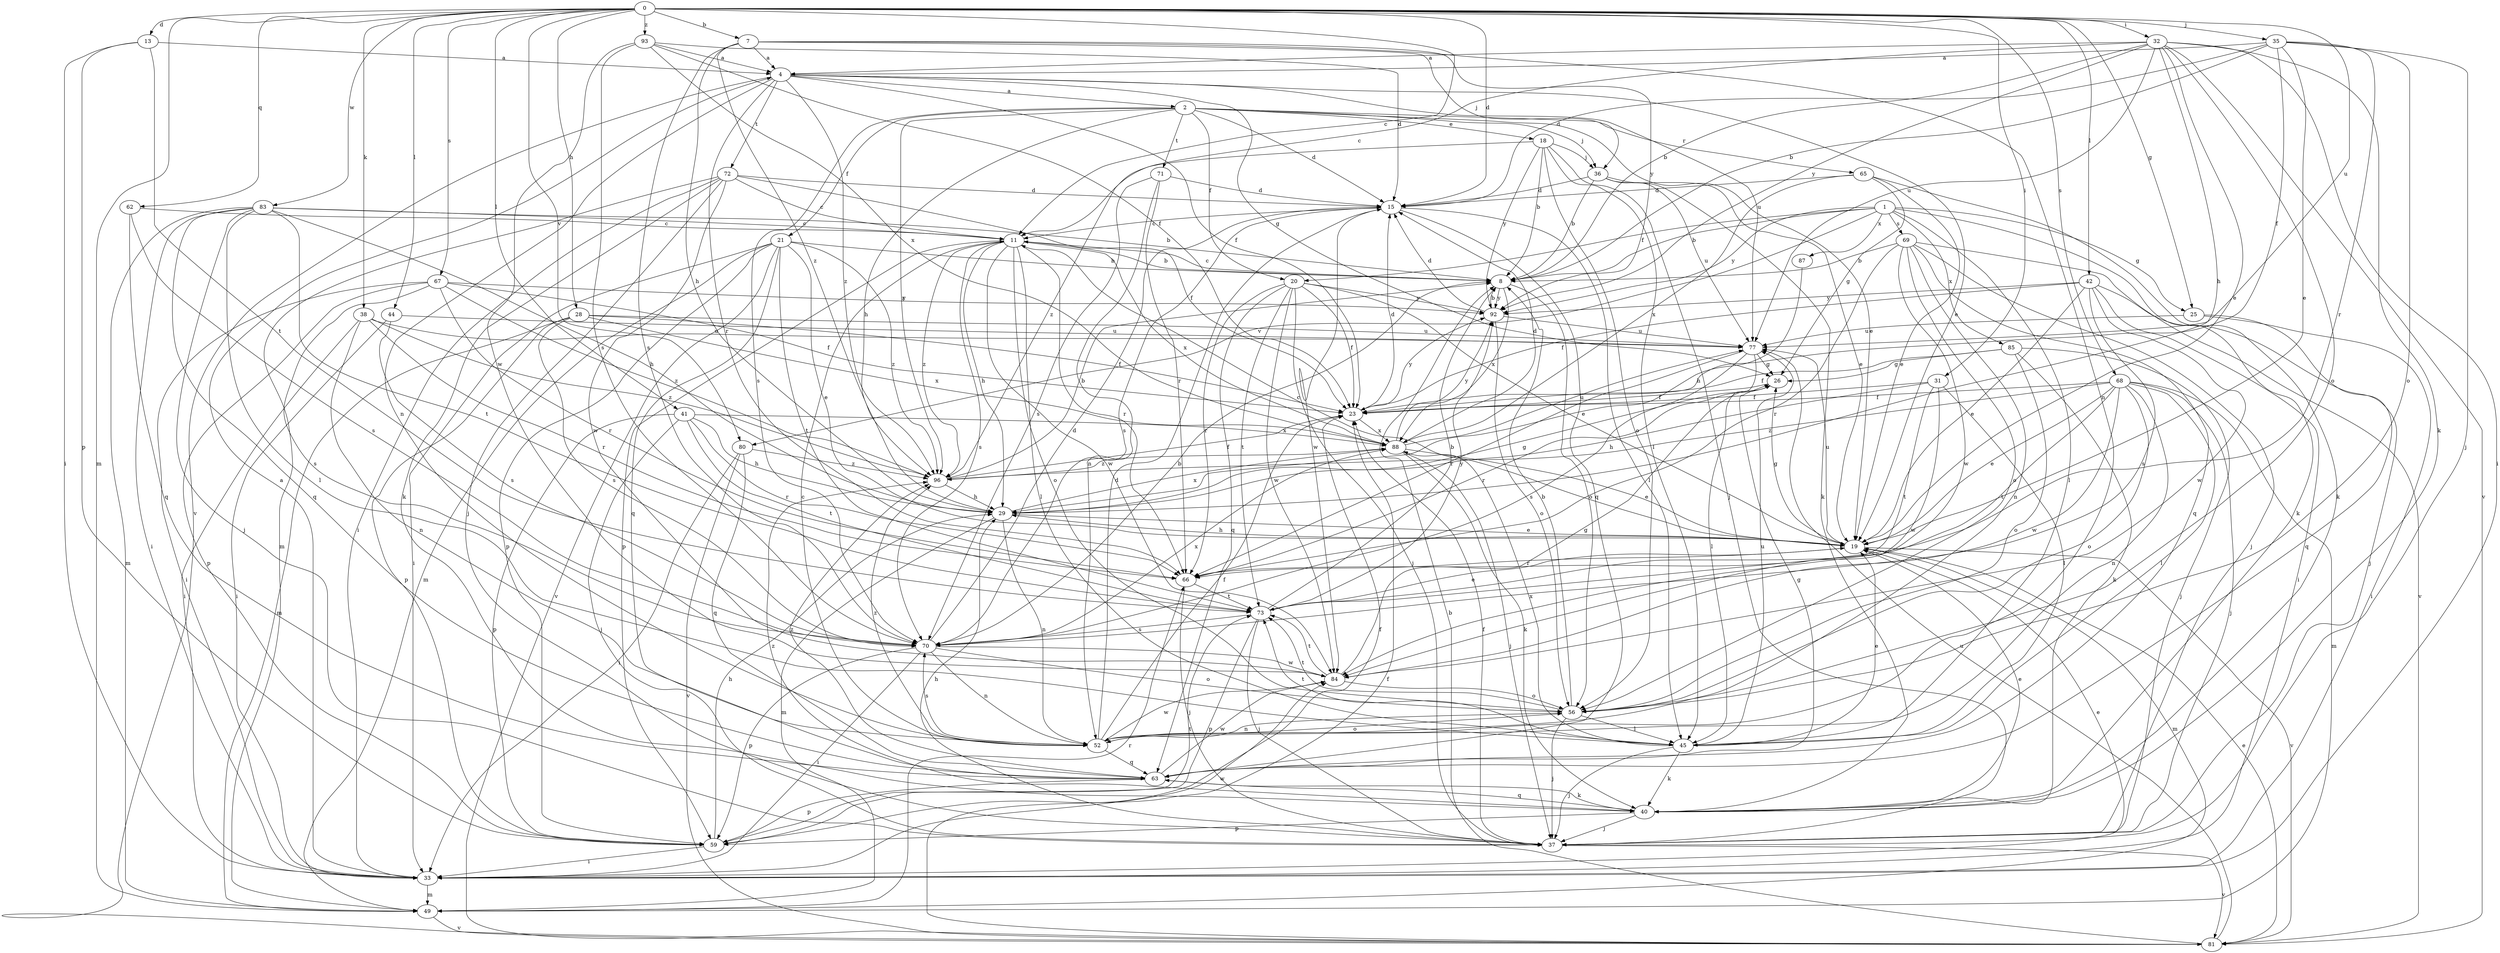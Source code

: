 strict digraph  {
0;
1;
2;
4;
7;
8;
11;
13;
15;
18;
19;
20;
21;
23;
25;
26;
28;
29;
31;
32;
33;
35;
36;
37;
38;
40;
41;
42;
44;
45;
49;
52;
56;
59;
62;
63;
65;
66;
67;
68;
69;
70;
71;
72;
73;
77;
80;
81;
83;
84;
85;
87;
88;
92;
93;
96;
0 -> 7  [label=b];
0 -> 11  [label=c];
0 -> 13  [label=d];
0 -> 15  [label=d];
0 -> 25  [label=g];
0 -> 28  [label=h];
0 -> 31  [label=i];
0 -> 32  [label=i];
0 -> 35  [label=j];
0 -> 38  [label=k];
0 -> 41  [label=l];
0 -> 42  [label=l];
0 -> 44  [label=l];
0 -> 49  [label=m];
0 -> 62  [label=q];
0 -> 67  [label=s];
0 -> 68  [label=s];
0 -> 77  [label=u];
0 -> 80  [label=v];
0 -> 83  [label=w];
0 -> 93  [label=z];
1 -> 8  [label=b];
1 -> 20  [label=f];
1 -> 25  [label=g];
1 -> 40  [label=k];
1 -> 45  [label=l];
1 -> 69  [label=s];
1 -> 80  [label=v];
1 -> 85  [label=x];
1 -> 87  [label=x];
1 -> 92  [label=y];
2 -> 15  [label=d];
2 -> 18  [label=e];
2 -> 19  [label=e];
2 -> 20  [label=f];
2 -> 21  [label=f];
2 -> 29  [label=h];
2 -> 36  [label=j];
2 -> 65  [label=r];
2 -> 70  [label=s];
2 -> 71  [label=t];
2 -> 96  [label=z];
4 -> 2  [label=a];
4 -> 19  [label=e];
4 -> 23  [label=f];
4 -> 26  [label=g];
4 -> 52  [label=n];
4 -> 66  [label=r];
4 -> 72  [label=t];
4 -> 77  [label=u];
4 -> 81  [label=v];
4 -> 96  [label=z];
7 -> 4  [label=a];
7 -> 29  [label=h];
7 -> 36  [label=j];
7 -> 52  [label=n];
7 -> 70  [label=s];
7 -> 92  [label=y];
7 -> 96  [label=z];
8 -> 11  [label=c];
8 -> 56  [label=o];
8 -> 88  [label=x];
8 -> 92  [label=y];
11 -> 8  [label=b];
11 -> 29  [label=h];
11 -> 45  [label=l];
11 -> 56  [label=o];
11 -> 59  [label=p];
11 -> 66  [label=r];
11 -> 70  [label=s];
11 -> 84  [label=w];
11 -> 88  [label=x];
11 -> 96  [label=z];
13 -> 4  [label=a];
13 -> 33  [label=i];
13 -> 59  [label=p];
13 -> 73  [label=t];
15 -> 11  [label=c];
15 -> 45  [label=l];
15 -> 63  [label=q];
15 -> 70  [label=s];
15 -> 84  [label=w];
18 -> 8  [label=b];
18 -> 36  [label=j];
18 -> 37  [label=j];
18 -> 45  [label=l];
18 -> 56  [label=o];
18 -> 92  [label=y];
18 -> 96  [label=z];
19 -> 11  [label=c];
19 -> 26  [label=g];
19 -> 29  [label=h];
19 -> 49  [label=m];
19 -> 66  [label=r];
19 -> 77  [label=u];
19 -> 81  [label=v];
20 -> 19  [label=e];
20 -> 23  [label=f];
20 -> 37  [label=j];
20 -> 63  [label=q];
20 -> 66  [label=r];
20 -> 73  [label=t];
20 -> 84  [label=w];
20 -> 92  [label=y];
21 -> 8  [label=b];
21 -> 19  [label=e];
21 -> 33  [label=i];
21 -> 49  [label=m];
21 -> 59  [label=p];
21 -> 63  [label=q];
21 -> 73  [label=t];
21 -> 81  [label=v];
21 -> 96  [label=z];
23 -> 15  [label=d];
23 -> 88  [label=x];
23 -> 92  [label=y];
25 -> 33  [label=i];
25 -> 63  [label=q];
25 -> 77  [label=u];
26 -> 23  [label=f];
26 -> 66  [label=r];
28 -> 23  [label=f];
28 -> 49  [label=m];
28 -> 59  [label=p];
28 -> 70  [label=s];
28 -> 77  [label=u];
28 -> 88  [label=x];
29 -> 19  [label=e];
29 -> 26  [label=g];
29 -> 49  [label=m];
29 -> 52  [label=n];
29 -> 88  [label=x];
31 -> 23  [label=f];
31 -> 29  [label=h];
31 -> 45  [label=l];
31 -> 73  [label=t];
31 -> 84  [label=w];
32 -> 4  [label=a];
32 -> 8  [label=b];
32 -> 11  [label=c];
32 -> 19  [label=e];
32 -> 29  [label=h];
32 -> 33  [label=i];
32 -> 40  [label=k];
32 -> 56  [label=o];
32 -> 77  [label=u];
32 -> 81  [label=v];
32 -> 92  [label=y];
33 -> 4  [label=a];
33 -> 19  [label=e];
33 -> 49  [label=m];
33 -> 84  [label=w];
35 -> 4  [label=a];
35 -> 8  [label=b];
35 -> 15  [label=d];
35 -> 19  [label=e];
35 -> 23  [label=f];
35 -> 37  [label=j];
35 -> 56  [label=o];
35 -> 66  [label=r];
36 -> 8  [label=b];
36 -> 15  [label=d];
36 -> 19  [label=e];
36 -> 40  [label=k];
36 -> 77  [label=u];
37 -> 23  [label=f];
37 -> 29  [label=h];
37 -> 81  [label=v];
38 -> 33  [label=i];
38 -> 52  [label=n];
38 -> 66  [label=r];
38 -> 77  [label=u];
38 -> 96  [label=z];
40 -> 19  [label=e];
40 -> 37  [label=j];
40 -> 59  [label=p];
40 -> 63  [label=q];
40 -> 96  [label=z];
41 -> 29  [label=h];
41 -> 37  [label=j];
41 -> 59  [label=p];
41 -> 66  [label=r];
41 -> 73  [label=t];
41 -> 88  [label=x];
42 -> 19  [label=e];
42 -> 23  [label=f];
42 -> 33  [label=i];
42 -> 37  [label=j];
42 -> 70  [label=s];
42 -> 84  [label=w];
42 -> 92  [label=y];
44 -> 33  [label=i];
44 -> 70  [label=s];
44 -> 77  [label=u];
45 -> 19  [label=e];
45 -> 37  [label=j];
45 -> 40  [label=k];
45 -> 73  [label=t];
45 -> 77  [label=u];
45 -> 88  [label=x];
49 -> 66  [label=r];
49 -> 81  [label=v];
52 -> 11  [label=c];
52 -> 15  [label=d];
52 -> 23  [label=f];
52 -> 56  [label=o];
52 -> 63  [label=q];
52 -> 70  [label=s];
52 -> 84  [label=w];
52 -> 96  [label=z];
56 -> 8  [label=b];
56 -> 37  [label=j];
56 -> 45  [label=l];
56 -> 52  [label=n];
56 -> 73  [label=t];
59 -> 23  [label=f];
59 -> 29  [label=h];
59 -> 33  [label=i];
59 -> 73  [label=t];
62 -> 11  [label=c];
62 -> 63  [label=q];
62 -> 70  [label=s];
63 -> 26  [label=g];
63 -> 40  [label=k];
63 -> 59  [label=p];
63 -> 84  [label=w];
63 -> 96  [label=z];
65 -> 15  [label=d];
65 -> 19  [label=e];
65 -> 26  [label=g];
65 -> 40  [label=k];
65 -> 88  [label=x];
66 -> 37  [label=j];
66 -> 73  [label=t];
67 -> 23  [label=f];
67 -> 33  [label=i];
67 -> 59  [label=p];
67 -> 66  [label=r];
67 -> 70  [label=s];
67 -> 92  [label=y];
67 -> 96  [label=z];
68 -> 19  [label=e];
68 -> 23  [label=f];
68 -> 37  [label=j];
68 -> 45  [label=l];
68 -> 49  [label=m];
68 -> 52  [label=n];
68 -> 56  [label=o];
68 -> 73  [label=t];
68 -> 84  [label=w];
68 -> 96  [label=z];
69 -> 8  [label=b];
69 -> 37  [label=j];
69 -> 52  [label=n];
69 -> 56  [label=o];
69 -> 63  [label=q];
69 -> 66  [label=r];
69 -> 81  [label=v];
69 -> 84  [label=w];
70 -> 8  [label=b];
70 -> 15  [label=d];
70 -> 33  [label=i];
70 -> 52  [label=n];
70 -> 56  [label=o];
70 -> 59  [label=p];
70 -> 84  [label=w];
70 -> 88  [label=x];
71 -> 15  [label=d];
71 -> 52  [label=n];
71 -> 66  [label=r];
71 -> 70  [label=s];
72 -> 11  [label=c];
72 -> 15  [label=d];
72 -> 23  [label=f];
72 -> 33  [label=i];
72 -> 37  [label=j];
72 -> 40  [label=k];
72 -> 49  [label=m];
72 -> 84  [label=w];
73 -> 8  [label=b];
73 -> 19  [label=e];
73 -> 37  [label=j];
73 -> 59  [label=p];
73 -> 70  [label=s];
73 -> 92  [label=y];
77 -> 26  [label=g];
77 -> 45  [label=l];
77 -> 66  [label=r];
77 -> 70  [label=s];
80 -> 33  [label=i];
80 -> 63  [label=q];
80 -> 81  [label=v];
80 -> 96  [label=z];
81 -> 8  [label=b];
81 -> 19  [label=e];
81 -> 23  [label=f];
81 -> 77  [label=u];
83 -> 8  [label=b];
83 -> 11  [label=c];
83 -> 29  [label=h];
83 -> 33  [label=i];
83 -> 37  [label=j];
83 -> 45  [label=l];
83 -> 49  [label=m];
83 -> 63  [label=q];
83 -> 73  [label=t];
84 -> 26  [label=g];
84 -> 56  [label=o];
84 -> 73  [label=t];
85 -> 23  [label=f];
85 -> 26  [label=g];
85 -> 37  [label=j];
85 -> 40  [label=k];
85 -> 56  [label=o];
87 -> 29  [label=h];
88 -> 15  [label=d];
88 -> 19  [label=e];
88 -> 37  [label=j];
88 -> 40  [label=k];
88 -> 77  [label=u];
88 -> 92  [label=y];
88 -> 96  [label=z];
92 -> 8  [label=b];
92 -> 15  [label=d];
92 -> 56  [label=o];
92 -> 77  [label=u];
93 -> 4  [label=a];
93 -> 15  [label=d];
93 -> 23  [label=f];
93 -> 70  [label=s];
93 -> 84  [label=w];
93 -> 88  [label=x];
96 -> 8  [label=b];
96 -> 23  [label=f];
96 -> 29  [label=h];
}
